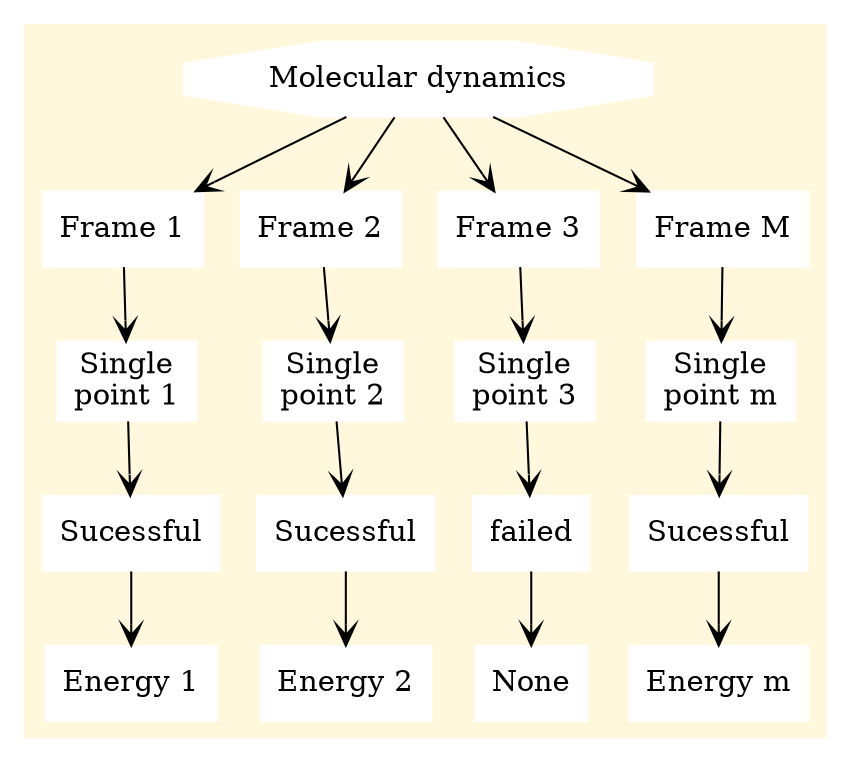 digraph G {

	edge[arrowhead=vee]
	node[style=filled, color=white, shape=box]

   subgraph clusterMD{
	MD[label="Molecular dynamics", shape=octagon]

	f1[label="Frame 1"]
	f2[label="Frame 2"]
	f3[label="Frame 3"]
	fm[label="Frame M"]

	MD -> f1;
	MD -> f2;
	MD -> f3;
	MD -> fm;

	sp1[label="Single\npoint 1"]
	sp2[label="Single\npoint 2"]	
	sp3[label="Single\npoint 3"]
	spm[label="Single\npoint m"]


	st1[label="Sucessful"]
	st2[label="Sucessful"]
	st3[label="failed"]	
	stM[label="Sucessful"]	


	e1[label="Energy 1"]
	e2[label="Energy 2"]
	e3[label="None"]	
	em[label="Energy m"]
	
        f1 -> sp1 -> st1 -> e1;
	f2 -> sp2 -> st2 -> e2;
	f3 -> sp3 -> st3 -> e3;
	fm -> spm -> stM -> em;

	
	color=cornsilk1;
	style=filled;
   }
}